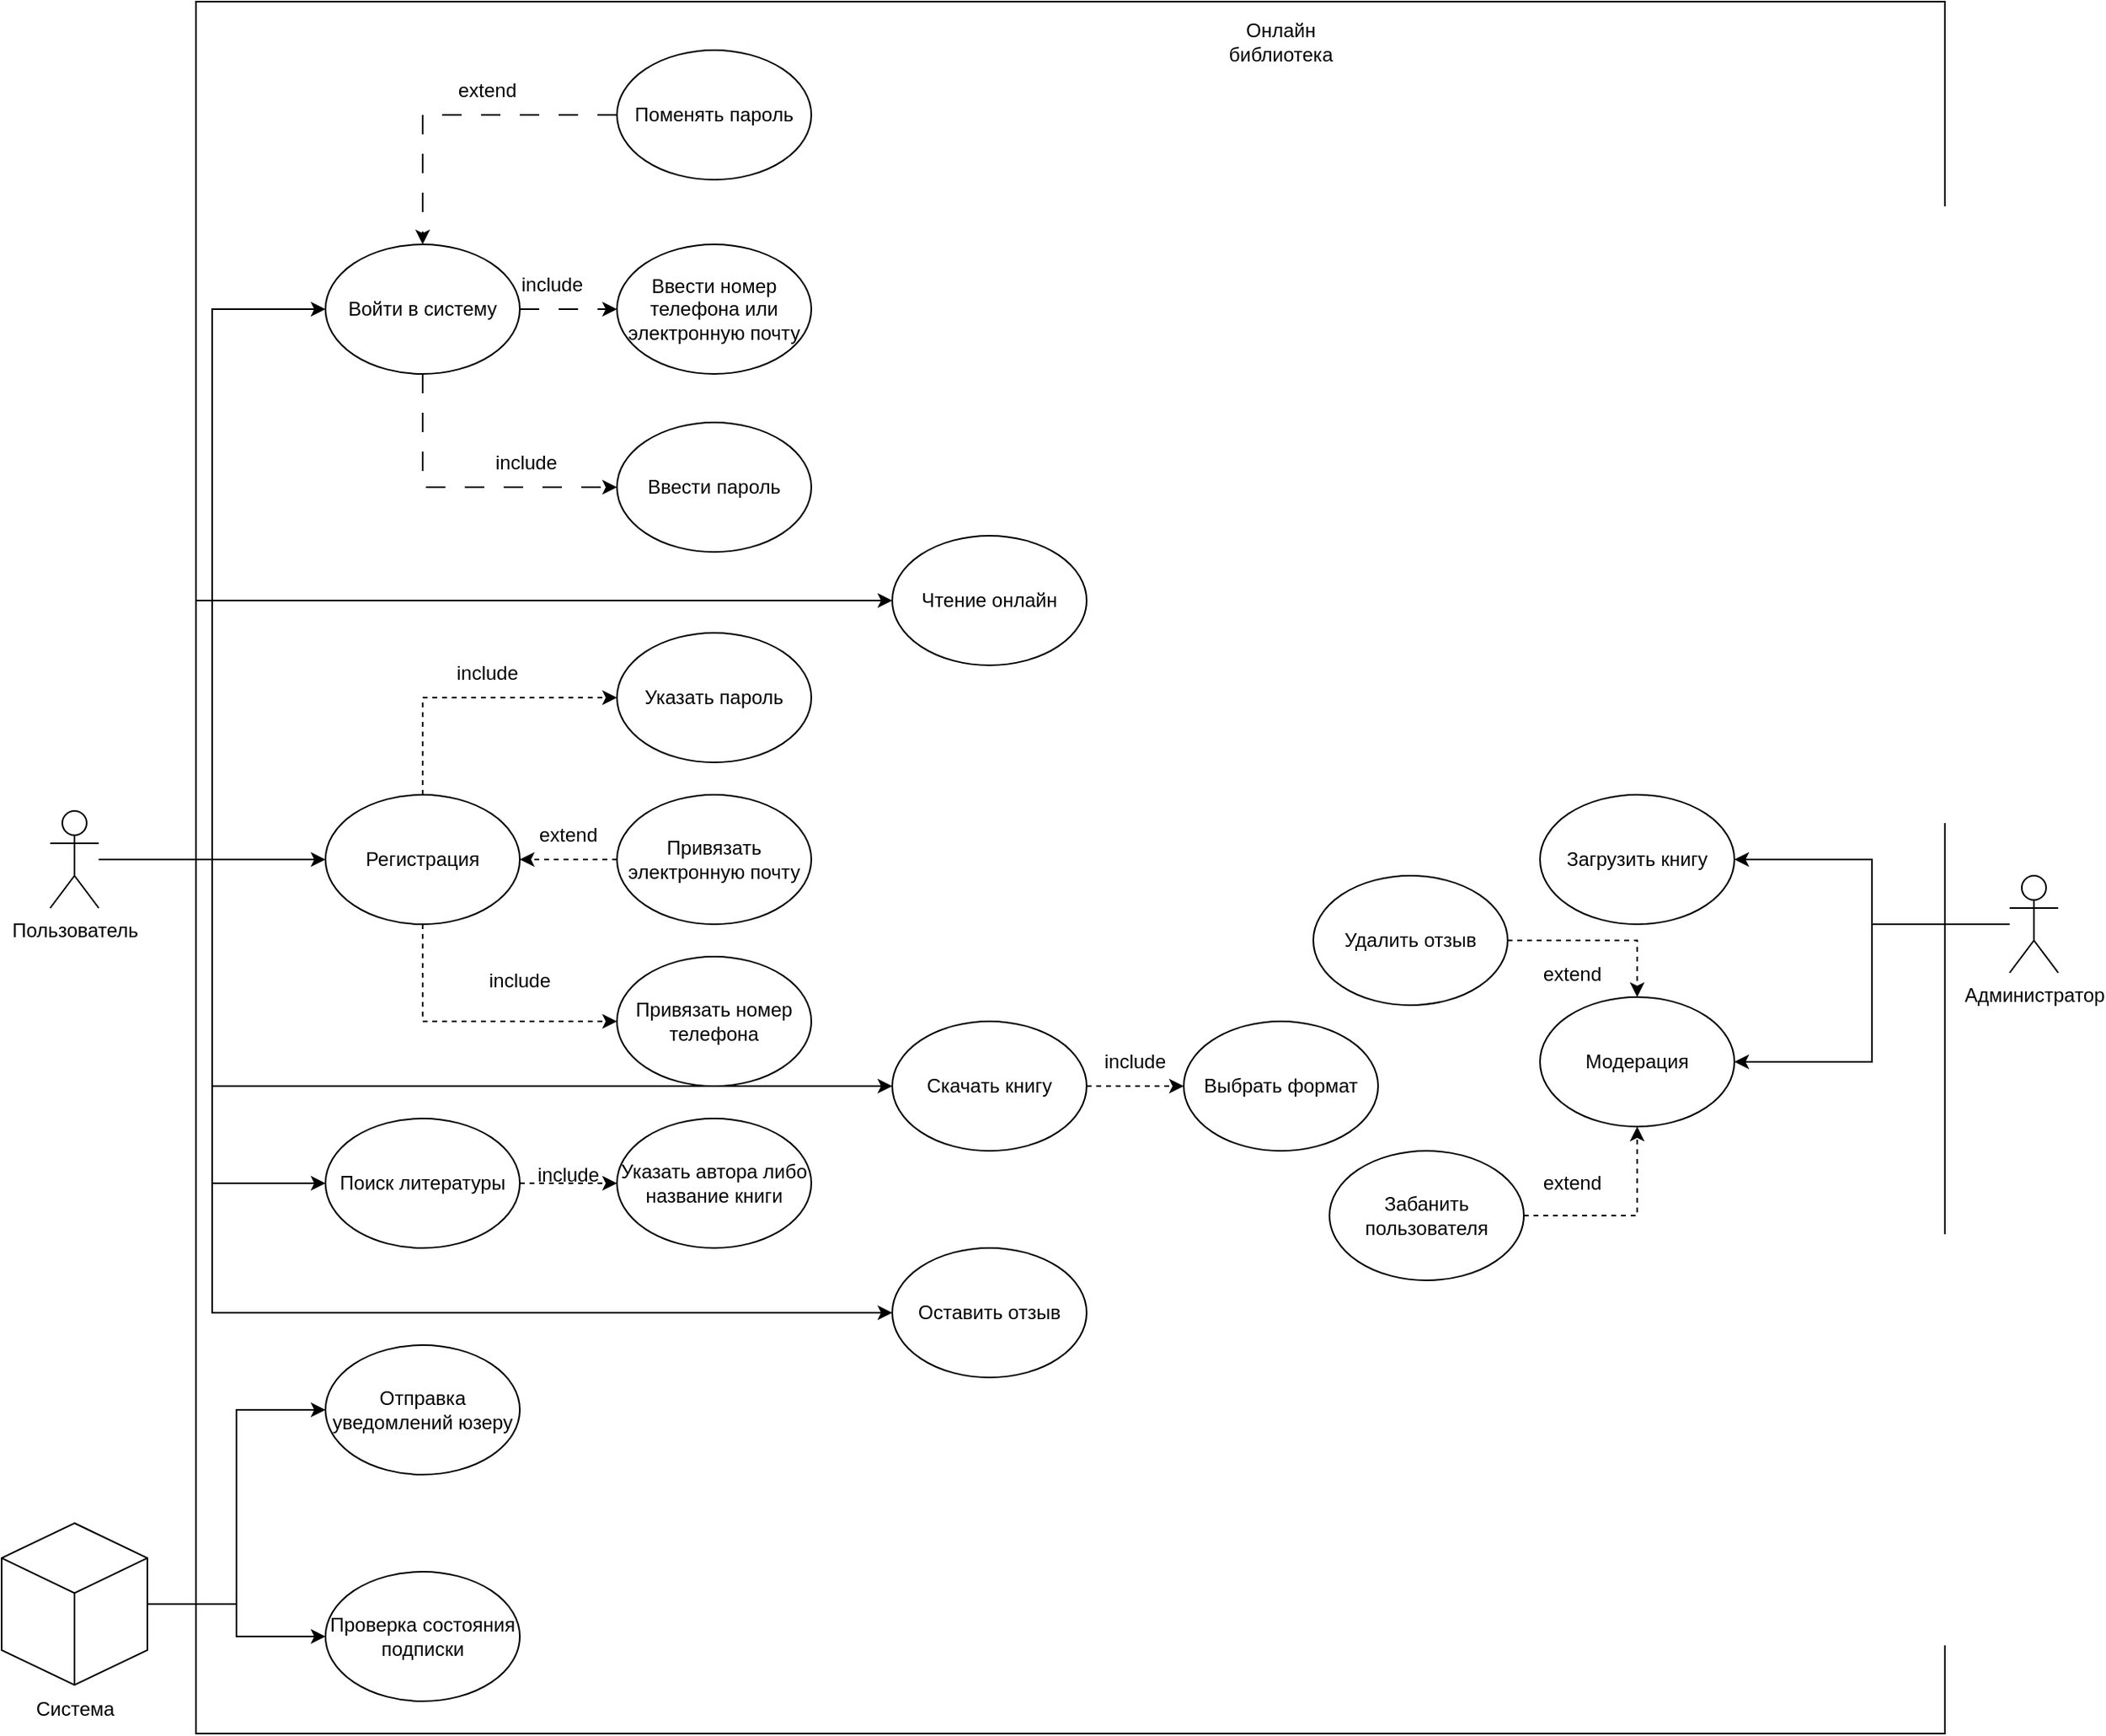 <mxfile version="26.2.14">
  <diagram name="Страница — 1" id="BlmAZIHzfZ_XEpePlAZ4">
    <mxGraphModel dx="1336" dy="1967" grid="1" gridSize="10" guides="1" tooltips="1" connect="1" arrows="1" fold="1" page="1" pageScale="1" pageWidth="827" pageHeight="1169" math="0" shadow="0">
      <root>
        <mxCell id="0" />
        <mxCell id="1" parent="0" />
        <mxCell id="LPGfRJEELo__UDh2Sruj-1" value="" style="rounded=0;whiteSpace=wrap;html=1;" vertex="1" parent="1">
          <mxGeometry x="180" y="-310" width="1080" height="1070" as="geometry" />
        </mxCell>
        <mxCell id="LPGfRJEELo__UDh2Sruj-6" style="edgeStyle=orthogonalEdgeStyle;rounded=0;orthogonalLoop=1;jettySize=auto;html=1;" edge="1" parent="1" source="LPGfRJEELo__UDh2Sruj-2" target="LPGfRJEELo__UDh2Sruj-5">
          <mxGeometry relative="1" as="geometry" />
        </mxCell>
        <mxCell id="LPGfRJEELo__UDh2Sruj-32" style="edgeStyle=orthogonalEdgeStyle;rounded=0;orthogonalLoop=1;jettySize=auto;html=1;entryX=0;entryY=0.5;entryDx=0;entryDy=0;" edge="1" parent="1" source="LPGfRJEELo__UDh2Sruj-2" target="LPGfRJEELo__UDh2Sruj-31">
          <mxGeometry relative="1" as="geometry" />
        </mxCell>
        <mxCell id="LPGfRJEELo__UDh2Sruj-44" style="edgeStyle=orthogonalEdgeStyle;rounded=0;orthogonalLoop=1;jettySize=auto;html=1;entryX=0;entryY=0.5;entryDx=0;entryDy=0;" edge="1" parent="1" source="LPGfRJEELo__UDh2Sruj-2" target="LPGfRJEELo__UDh2Sruj-43">
          <mxGeometry relative="1" as="geometry" />
        </mxCell>
        <mxCell id="LPGfRJEELo__UDh2Sruj-52" style="edgeStyle=orthogonalEdgeStyle;rounded=0;orthogonalLoop=1;jettySize=auto;html=1;entryX=0;entryY=0.5;entryDx=0;entryDy=0;" edge="1" parent="1" source="LPGfRJEELo__UDh2Sruj-2" target="LPGfRJEELo__UDh2Sruj-51">
          <mxGeometry relative="1" as="geometry">
            <Array as="points">
              <mxPoint x="180" y="220" />
              <mxPoint x="180" y="60" />
            </Array>
          </mxGeometry>
        </mxCell>
        <mxCell id="LPGfRJEELo__UDh2Sruj-56" style="edgeStyle=orthogonalEdgeStyle;rounded=0;orthogonalLoop=1;jettySize=auto;html=1;entryX=0;entryY=0.5;entryDx=0;entryDy=0;" edge="1" parent="1" source="LPGfRJEELo__UDh2Sruj-2" target="LPGfRJEELo__UDh2Sruj-55">
          <mxGeometry relative="1" as="geometry">
            <Array as="points">
              <mxPoint x="190" y="220" />
              <mxPoint x="190" y="360" />
            </Array>
          </mxGeometry>
        </mxCell>
        <mxCell id="LPGfRJEELo__UDh2Sruj-61" style="edgeStyle=orthogonalEdgeStyle;rounded=0;orthogonalLoop=1;jettySize=auto;html=1;entryX=0;entryY=0.5;entryDx=0;entryDy=0;" edge="1" parent="1" source="LPGfRJEELo__UDh2Sruj-2" target="LPGfRJEELo__UDh2Sruj-60">
          <mxGeometry relative="1" as="geometry">
            <Array as="points">
              <mxPoint x="190" y="220" />
              <mxPoint x="190" y="500" />
            </Array>
          </mxGeometry>
        </mxCell>
        <mxCell id="LPGfRJEELo__UDh2Sruj-2" value="Пользователь" style="shape=umlActor;verticalLabelPosition=bottom;verticalAlign=top;html=1;outlineConnect=0;" vertex="1" parent="1">
          <mxGeometry x="90" y="190" width="30" height="60" as="geometry" />
        </mxCell>
        <mxCell id="LPGfRJEELo__UDh2Sruj-10" style="edgeStyle=orthogonalEdgeStyle;rounded=0;orthogonalLoop=1;jettySize=auto;html=1;exitX=0.5;exitY=0;exitDx=0;exitDy=0;entryX=0;entryY=0.5;entryDx=0;entryDy=0;dashed=1;" edge="1" parent="1" source="LPGfRJEELo__UDh2Sruj-5" target="LPGfRJEELo__UDh2Sruj-7">
          <mxGeometry relative="1" as="geometry" />
        </mxCell>
        <mxCell id="LPGfRJEELo__UDh2Sruj-15" style="edgeStyle=orthogonalEdgeStyle;rounded=0;orthogonalLoop=1;jettySize=auto;html=1;exitX=0.5;exitY=1;exitDx=0;exitDy=0;entryX=0;entryY=0.5;entryDx=0;entryDy=0;dashed=1;" edge="1" parent="1" source="LPGfRJEELo__UDh2Sruj-5" target="LPGfRJEELo__UDh2Sruj-14">
          <mxGeometry relative="1" as="geometry" />
        </mxCell>
        <mxCell id="LPGfRJEELo__UDh2Sruj-5" value="Регистрация" style="ellipse;whiteSpace=wrap;html=1;" vertex="1" parent="1">
          <mxGeometry x="260" y="180" width="120" height="80" as="geometry" />
        </mxCell>
        <mxCell id="LPGfRJEELo__UDh2Sruj-7" value="Указать пароль" style="ellipse;whiteSpace=wrap;html=1;" vertex="1" parent="1">
          <mxGeometry x="440" y="80" width="120" height="80" as="geometry" />
        </mxCell>
        <mxCell id="LPGfRJEELo__UDh2Sruj-9" value="include" style="text;html=1;align=center;verticalAlign=middle;whiteSpace=wrap;rounded=0;" vertex="1" parent="1">
          <mxGeometry x="330" y="90" width="60" height="30" as="geometry" />
        </mxCell>
        <mxCell id="LPGfRJEELo__UDh2Sruj-46" style="edgeStyle=orthogonalEdgeStyle;rounded=0;orthogonalLoop=1;jettySize=auto;html=1;exitX=0;exitY=0.5;exitDx=0;exitDy=0;entryX=0;entryY=1;entryDx=0;entryDy=0;dashed=1;" edge="1" parent="1" source="LPGfRJEELo__UDh2Sruj-12" target="LPGfRJEELo__UDh2Sruj-16">
          <mxGeometry relative="1" as="geometry">
            <Array as="points">
              <mxPoint x="400" y="220" />
              <mxPoint x="400" y="220" />
            </Array>
          </mxGeometry>
        </mxCell>
        <mxCell id="LPGfRJEELo__UDh2Sruj-12" value="Привязать электронную почту" style="ellipse;whiteSpace=wrap;html=1;" vertex="1" parent="1">
          <mxGeometry x="440" y="180" width="120" height="80" as="geometry" />
        </mxCell>
        <mxCell id="LPGfRJEELo__UDh2Sruj-14" value="Привязать номер телефона" style="ellipse;whiteSpace=wrap;html=1;" vertex="1" parent="1">
          <mxGeometry x="440" y="280" width="120" height="80" as="geometry" />
        </mxCell>
        <mxCell id="LPGfRJEELo__UDh2Sruj-16" value="extend" style="text;html=1;align=center;verticalAlign=middle;whiteSpace=wrap;rounded=0;" vertex="1" parent="1">
          <mxGeometry x="380" y="190" width="60" height="30" as="geometry" />
        </mxCell>
        <mxCell id="LPGfRJEELo__UDh2Sruj-18" value="include" style="text;html=1;align=center;verticalAlign=middle;whiteSpace=wrap;rounded=0;" vertex="1" parent="1">
          <mxGeometry x="350" y="280" width="60" height="30" as="geometry" />
        </mxCell>
        <mxCell id="LPGfRJEELo__UDh2Sruj-49" style="edgeStyle=orthogonalEdgeStyle;rounded=0;orthogonalLoop=1;jettySize=auto;html=1;entryX=0;entryY=0.5;entryDx=0;entryDy=0;" edge="1" parent="1" source="LPGfRJEELo__UDh2Sruj-19" target="LPGfRJEELo__UDh2Sruj-21">
          <mxGeometry relative="1" as="geometry" />
        </mxCell>
        <mxCell id="LPGfRJEELo__UDh2Sruj-50" style="edgeStyle=orthogonalEdgeStyle;rounded=0;orthogonalLoop=1;jettySize=auto;html=1;" edge="1" parent="1" source="LPGfRJEELo__UDh2Sruj-19" target="LPGfRJEELo__UDh2Sruj-22">
          <mxGeometry relative="1" as="geometry" />
        </mxCell>
        <mxCell id="LPGfRJEELo__UDh2Sruj-19" value="" style="html=1;whiteSpace=wrap;shape=isoCube2;backgroundOutline=1;isoAngle=15;" vertex="1" parent="1">
          <mxGeometry x="60" y="630" width="90" height="100" as="geometry" />
        </mxCell>
        <mxCell id="LPGfRJEELo__UDh2Sruj-20" value="Система" style="text;html=1;align=center;verticalAlign=middle;resizable=0;points=[];autosize=1;strokeColor=none;fillColor=none;" vertex="1" parent="1">
          <mxGeometry x="70" y="730" width="70" height="30" as="geometry" />
        </mxCell>
        <mxCell id="LPGfRJEELo__UDh2Sruj-21" value="Отправка уведомлений юзеру" style="ellipse;whiteSpace=wrap;html=1;" vertex="1" parent="1">
          <mxGeometry x="260" y="520" width="120" height="80" as="geometry" />
        </mxCell>
        <mxCell id="LPGfRJEELo__UDh2Sruj-22" value="Проверка состояния подписки" style="ellipse;whiteSpace=wrap;html=1;" vertex="1" parent="1">
          <mxGeometry x="260" y="660" width="120" height="80" as="geometry" />
        </mxCell>
        <mxCell id="LPGfRJEELo__UDh2Sruj-39" style="edgeStyle=orthogonalEdgeStyle;rounded=0;orthogonalLoop=1;jettySize=auto;html=1;exitX=0.5;exitY=1;exitDx=0;exitDy=0;entryX=0;entryY=0.5;entryDx=0;entryDy=0;dashed=1;dashPattern=12 12;" edge="1" parent="1" source="LPGfRJEELo__UDh2Sruj-31" target="LPGfRJEELo__UDh2Sruj-35">
          <mxGeometry relative="1" as="geometry" />
        </mxCell>
        <mxCell id="LPGfRJEELo__UDh2Sruj-40" style="edgeStyle=orthogonalEdgeStyle;rounded=0;orthogonalLoop=1;jettySize=auto;html=1;exitX=1;exitY=0.5;exitDx=0;exitDy=0;dashed=1;dashPattern=12 12;" edge="1" parent="1" source="LPGfRJEELo__UDh2Sruj-31" target="LPGfRJEELo__UDh2Sruj-34">
          <mxGeometry relative="1" as="geometry" />
        </mxCell>
        <mxCell id="LPGfRJEELo__UDh2Sruj-31" value="Войти в систему" style="ellipse;whiteSpace=wrap;html=1;" vertex="1" parent="1">
          <mxGeometry x="260" y="-160" width="120" height="80" as="geometry" />
        </mxCell>
        <mxCell id="LPGfRJEELo__UDh2Sruj-36" style="edgeStyle=orthogonalEdgeStyle;rounded=0;orthogonalLoop=1;jettySize=auto;html=1;exitX=0;exitY=0.5;exitDx=0;exitDy=0;entryX=0.5;entryY=0;entryDx=0;entryDy=0;dashed=1;dashPattern=12 12;" edge="1" parent="1" source="LPGfRJEELo__UDh2Sruj-33" target="LPGfRJEELo__UDh2Sruj-31">
          <mxGeometry relative="1" as="geometry" />
        </mxCell>
        <mxCell id="LPGfRJEELo__UDh2Sruj-33" value="Поменять пароль" style="ellipse;whiteSpace=wrap;html=1;" vertex="1" parent="1">
          <mxGeometry x="440" y="-280" width="120" height="80" as="geometry" />
        </mxCell>
        <mxCell id="LPGfRJEELo__UDh2Sruj-34" value="Ввести номер телефона или электронную почту" style="ellipse;whiteSpace=wrap;html=1;" vertex="1" parent="1">
          <mxGeometry x="440" y="-160" width="120" height="80" as="geometry" />
        </mxCell>
        <mxCell id="LPGfRJEELo__UDh2Sruj-35" value="Ввести пароль" style="ellipse;whiteSpace=wrap;html=1;" vertex="1" parent="1">
          <mxGeometry x="440" y="-50" width="120" height="80" as="geometry" />
        </mxCell>
        <mxCell id="LPGfRJEELo__UDh2Sruj-37" value="extend" style="text;html=1;align=center;verticalAlign=middle;whiteSpace=wrap;rounded=0;" vertex="1" parent="1">
          <mxGeometry x="330" y="-270" width="60" height="30" as="geometry" />
        </mxCell>
        <mxCell id="LPGfRJEELo__UDh2Sruj-41" value="include" style="text;html=1;align=center;verticalAlign=middle;whiteSpace=wrap;rounded=0;" vertex="1" parent="1">
          <mxGeometry x="370" y="-150" width="60" height="30" as="geometry" />
        </mxCell>
        <mxCell id="LPGfRJEELo__UDh2Sruj-42" value="include" style="text;html=1;align=center;verticalAlign=middle;whiteSpace=wrap;rounded=0;" vertex="1" parent="1">
          <mxGeometry x="354" y="-40" width="60" height="30" as="geometry" />
        </mxCell>
        <mxCell id="LPGfRJEELo__UDh2Sruj-47" style="edgeStyle=orthogonalEdgeStyle;rounded=0;orthogonalLoop=1;jettySize=auto;html=1;exitX=1;exitY=0.5;exitDx=0;exitDy=0;entryX=0;entryY=0.5;entryDx=0;entryDy=0;dashed=1;" edge="1" parent="1" source="LPGfRJEELo__UDh2Sruj-43" target="LPGfRJEELo__UDh2Sruj-45">
          <mxGeometry relative="1" as="geometry" />
        </mxCell>
        <mxCell id="LPGfRJEELo__UDh2Sruj-43" value="Поиск литературы" style="ellipse;whiteSpace=wrap;html=1;" vertex="1" parent="1">
          <mxGeometry x="260" y="380" width="120" height="80" as="geometry" />
        </mxCell>
        <mxCell id="LPGfRJEELo__UDh2Sruj-45" value="Указать автора либо название книги" style="ellipse;whiteSpace=wrap;html=1;" vertex="1" parent="1">
          <mxGeometry x="440" y="380" width="120" height="80" as="geometry" />
        </mxCell>
        <mxCell id="LPGfRJEELo__UDh2Sruj-48" value="include" style="text;html=1;align=center;verticalAlign=middle;whiteSpace=wrap;rounded=0;" vertex="1" parent="1">
          <mxGeometry x="380" y="400" width="60" height="30" as="geometry" />
        </mxCell>
        <mxCell id="LPGfRJEELo__UDh2Sruj-51" value="Чтение онлайн" style="ellipse;whiteSpace=wrap;html=1;" vertex="1" parent="1">
          <mxGeometry x="610" y="20" width="120" height="80" as="geometry" />
        </mxCell>
        <mxCell id="LPGfRJEELo__UDh2Sruj-58" style="edgeStyle=orthogonalEdgeStyle;rounded=0;orthogonalLoop=1;jettySize=auto;html=1;exitX=1;exitY=0.5;exitDx=0;exitDy=0;entryX=0;entryY=0.5;entryDx=0;entryDy=0;dashed=1;" edge="1" parent="1" source="LPGfRJEELo__UDh2Sruj-55" target="LPGfRJEELo__UDh2Sruj-57">
          <mxGeometry relative="1" as="geometry" />
        </mxCell>
        <mxCell id="LPGfRJEELo__UDh2Sruj-55" value="Скачать книгу" style="ellipse;whiteSpace=wrap;html=1;" vertex="1" parent="1">
          <mxGeometry x="610" y="320" width="120" height="80" as="geometry" />
        </mxCell>
        <mxCell id="LPGfRJEELo__UDh2Sruj-57" value="Выбрать формат" style="ellipse;whiteSpace=wrap;html=1;" vertex="1" parent="1">
          <mxGeometry x="790" y="320" width="120" height="80" as="geometry" />
        </mxCell>
        <mxCell id="LPGfRJEELo__UDh2Sruj-59" value="include" style="text;html=1;align=center;verticalAlign=middle;whiteSpace=wrap;rounded=0;" vertex="1" parent="1">
          <mxGeometry x="730" y="330" width="60" height="30" as="geometry" />
        </mxCell>
        <mxCell id="LPGfRJEELo__UDh2Sruj-60" value="Оставить отзыв" style="ellipse;whiteSpace=wrap;html=1;" vertex="1" parent="1">
          <mxGeometry x="610" y="460" width="120" height="80" as="geometry" />
        </mxCell>
        <mxCell id="LPGfRJEELo__UDh2Sruj-62" value="Онлайн библиотека" style="text;html=1;align=center;verticalAlign=middle;whiteSpace=wrap;rounded=0;" vertex="1" parent="1">
          <mxGeometry x="820" y="-300" width="60" height="30" as="geometry" />
        </mxCell>
        <mxCell id="LPGfRJEELo__UDh2Sruj-66" style="edgeStyle=orthogonalEdgeStyle;rounded=0;orthogonalLoop=1;jettySize=auto;html=1;entryX=1;entryY=0.5;entryDx=0;entryDy=0;" edge="1" parent="1" source="LPGfRJEELo__UDh2Sruj-63" target="LPGfRJEELo__UDh2Sruj-64">
          <mxGeometry relative="1" as="geometry" />
        </mxCell>
        <mxCell id="LPGfRJEELo__UDh2Sruj-67" style="edgeStyle=orthogonalEdgeStyle;rounded=0;orthogonalLoop=1;jettySize=auto;html=1;entryX=1;entryY=0.5;entryDx=0;entryDy=0;" edge="1" parent="1" source="LPGfRJEELo__UDh2Sruj-63" target="LPGfRJEELo__UDh2Sruj-65">
          <mxGeometry relative="1" as="geometry" />
        </mxCell>
        <mxCell id="LPGfRJEELo__UDh2Sruj-63" value="Администратор" style="shape=umlActor;verticalLabelPosition=bottom;verticalAlign=top;html=1;outlineConnect=0;" vertex="1" parent="1">
          <mxGeometry x="1300" y="230" width="30" height="60" as="geometry" />
        </mxCell>
        <mxCell id="LPGfRJEELo__UDh2Sruj-64" value="Загрузить книгу" style="ellipse;whiteSpace=wrap;html=1;" vertex="1" parent="1">
          <mxGeometry x="1010" y="180" width="120" height="80" as="geometry" />
        </mxCell>
        <mxCell id="LPGfRJEELo__UDh2Sruj-65" value="Модерация" style="ellipse;whiteSpace=wrap;html=1;" vertex="1" parent="1">
          <mxGeometry x="1010" y="305" width="120" height="80" as="geometry" />
        </mxCell>
        <mxCell id="LPGfRJEELo__UDh2Sruj-71" style="edgeStyle=orthogonalEdgeStyle;rounded=0;orthogonalLoop=1;jettySize=auto;html=1;exitX=1;exitY=0.5;exitDx=0;exitDy=0;entryX=0.5;entryY=1;entryDx=0;entryDy=0;dashed=1;" edge="1" parent="1" source="LPGfRJEELo__UDh2Sruj-68" target="LPGfRJEELo__UDh2Sruj-65">
          <mxGeometry relative="1" as="geometry" />
        </mxCell>
        <mxCell id="LPGfRJEELo__UDh2Sruj-68" value="Забанить пользователя" style="ellipse;whiteSpace=wrap;html=1;" vertex="1" parent="1">
          <mxGeometry x="880" y="400" width="120" height="80" as="geometry" />
        </mxCell>
        <mxCell id="LPGfRJEELo__UDh2Sruj-70" style="edgeStyle=orthogonalEdgeStyle;rounded=0;orthogonalLoop=1;jettySize=auto;html=1;entryX=0.5;entryY=0;entryDx=0;entryDy=0;dashed=1;" edge="1" parent="1" source="LPGfRJEELo__UDh2Sruj-69" target="LPGfRJEELo__UDh2Sruj-65">
          <mxGeometry relative="1" as="geometry" />
        </mxCell>
        <mxCell id="LPGfRJEELo__UDh2Sruj-69" value="Удалить отзыв" style="ellipse;whiteSpace=wrap;html=1;" vertex="1" parent="1">
          <mxGeometry x="870" y="230" width="120" height="80" as="geometry" />
        </mxCell>
        <mxCell id="LPGfRJEELo__UDh2Sruj-72" value="extend" style="text;html=1;align=center;verticalAlign=middle;whiteSpace=wrap;rounded=0;" vertex="1" parent="1">
          <mxGeometry x="1000" y="276" width="60" height="30" as="geometry" />
        </mxCell>
        <mxCell id="LPGfRJEELo__UDh2Sruj-73" value="extend" style="text;html=1;align=center;verticalAlign=middle;whiteSpace=wrap;rounded=0;" vertex="1" parent="1">
          <mxGeometry x="1000" y="405" width="60" height="30" as="geometry" />
        </mxCell>
      </root>
    </mxGraphModel>
  </diagram>
</mxfile>
